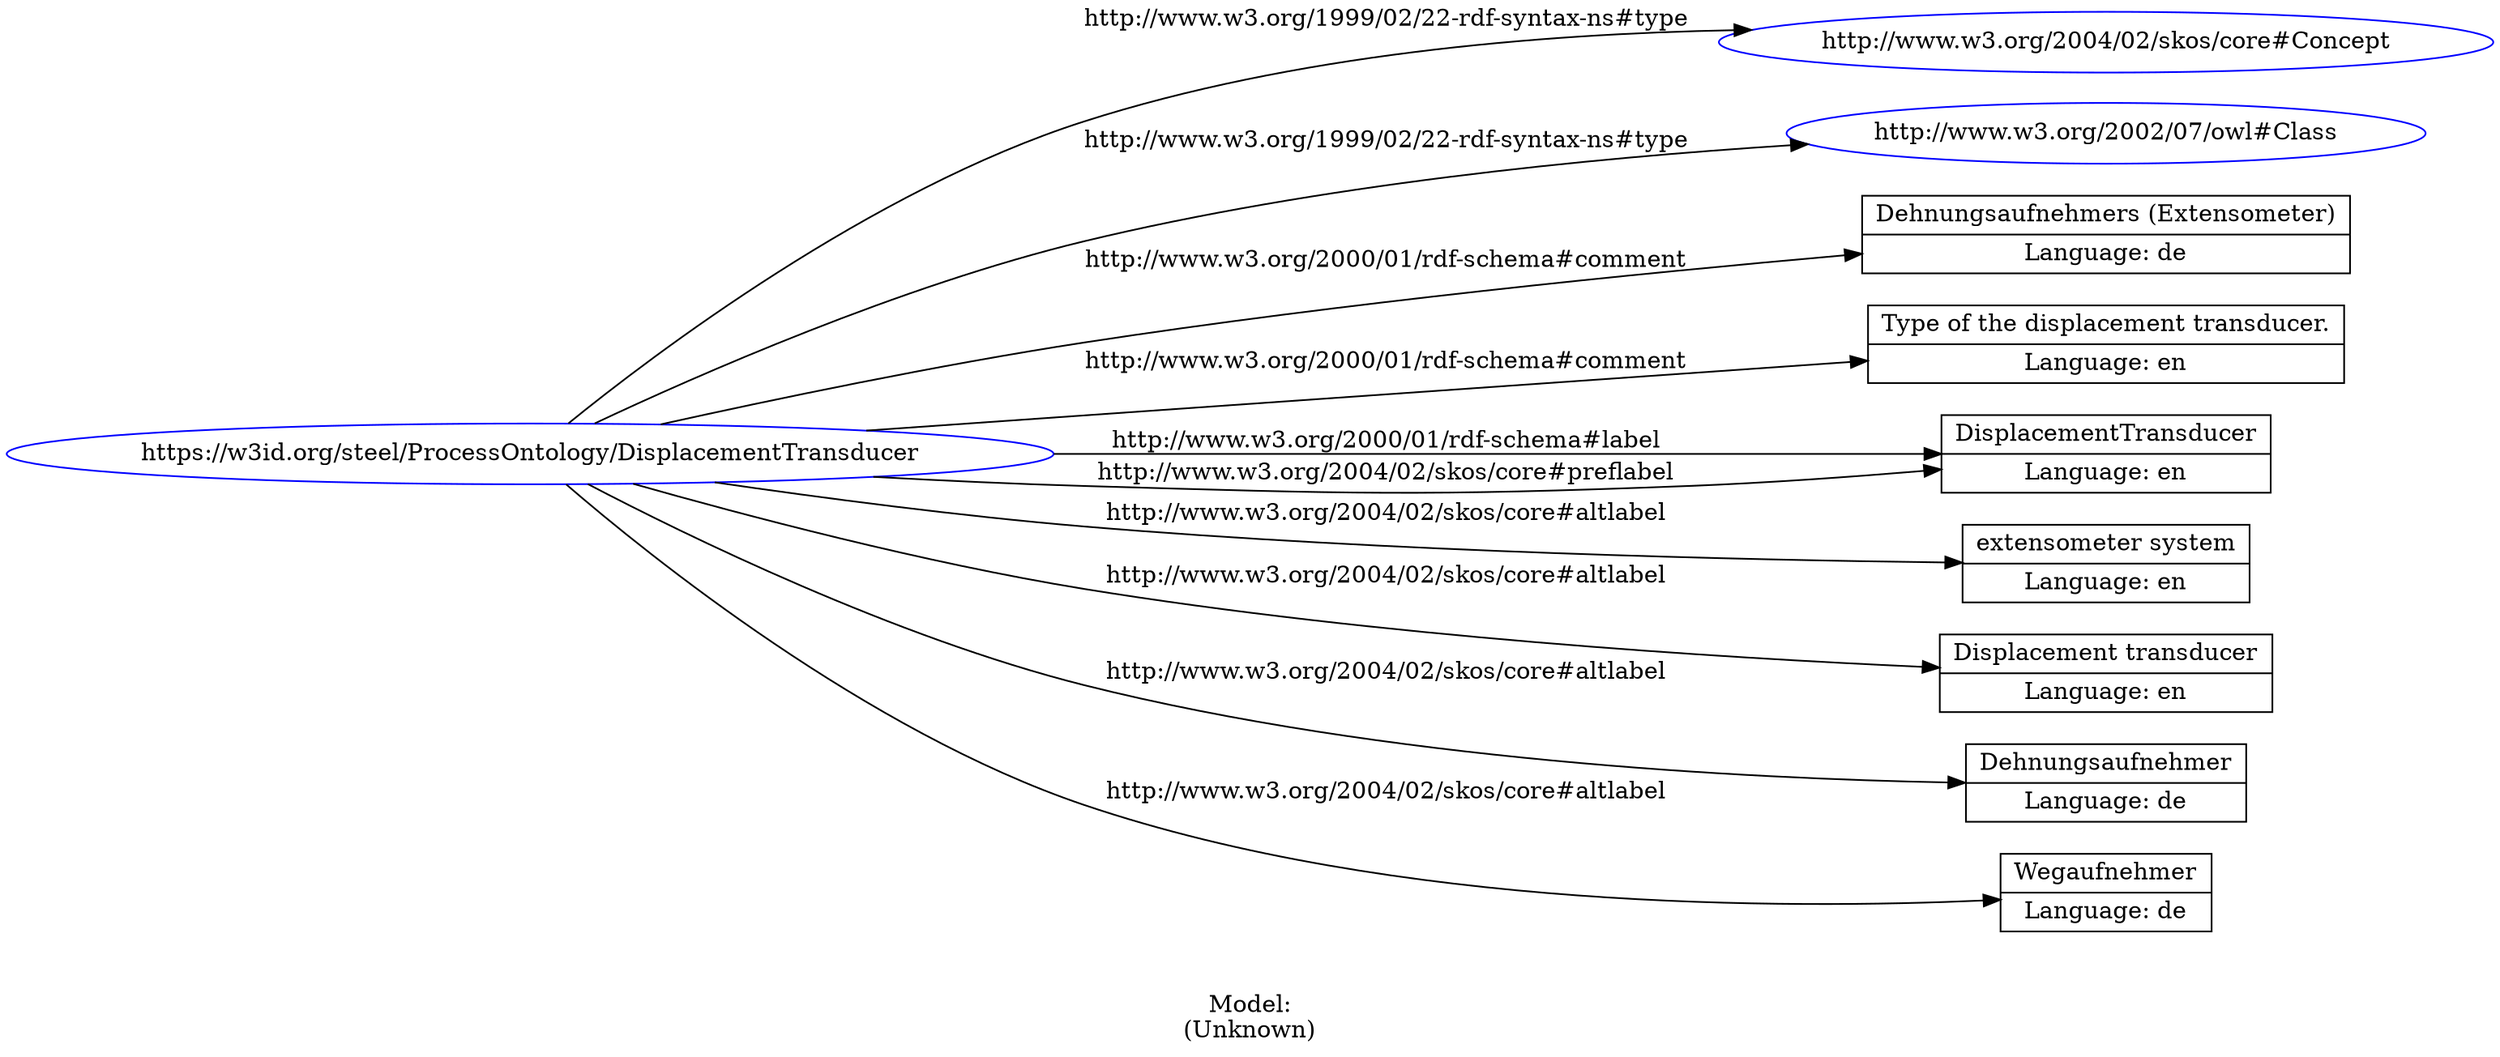 digraph {
	rankdir = LR;
	charset="utf-8";

	"Rhttps://w3id.org/steel/ProcessOntology/DisplacementTransducer" -> "Rhttp://www.w3.org/2004/02/skos/core#Concept" [ label="http://www.w3.org/1999/02/22-rdf-syntax-ns#type" ];
	"Rhttps://w3id.org/steel/ProcessOntology/DisplacementTransducer" -> "Rhttp://www.w3.org/2002/07/owl#Class" [ label="http://www.w3.org/1999/02/22-rdf-syntax-ns#type" ];
	"Rhttps://w3id.org/steel/ProcessOntology/DisplacementTransducer" -> "LDehnungsaufnehmers (Extensometer)|Language: de" [ label="http://www.w3.org/2000/01/rdf-schema#comment" ];
	"Rhttps://w3id.org/steel/ProcessOntology/DisplacementTransducer" -> "LType of the displacement transducer.|Language: en" [ label="http://www.w3.org/2000/01/rdf-schema#comment" ];
	"Rhttps://w3id.org/steel/ProcessOntology/DisplacementTransducer" -> "LDisplacementTransducer|Language: en" [ label="http://www.w3.org/2000/01/rdf-schema#label" ];
	"Rhttps://w3id.org/steel/ProcessOntology/DisplacementTransducer" -> "Lextensometer system|Language: en" [ label="http://www.w3.org/2004/02/skos/core#altlabel" ];
	"Rhttps://w3id.org/steel/ProcessOntology/DisplacementTransducer" -> "LDisplacement transducer|Language: en" [ label="http://www.w3.org/2004/02/skos/core#altlabel" ];
	"Rhttps://w3id.org/steel/ProcessOntology/DisplacementTransducer" -> "LDehnungsaufnehmer|Language: de" [ label="http://www.w3.org/2004/02/skos/core#altlabel" ];
	"Rhttps://w3id.org/steel/ProcessOntology/DisplacementTransducer" -> "LWegaufnehmer|Language: de" [ label="http://www.w3.org/2004/02/skos/core#altlabel" ];
	"Rhttps://w3id.org/steel/ProcessOntology/DisplacementTransducer" -> "LDisplacementTransducer|Language: en" [ label="http://www.w3.org/2004/02/skos/core#preflabel" ];

	// Resources
	"Rhttps://w3id.org/steel/ProcessOntology/DisplacementTransducer" [ label="https://w3id.org/steel/ProcessOntology/DisplacementTransducer", shape = ellipse, color = blue ];
	"Rhttp://www.w3.org/2004/02/skos/core#Concept" [ label="http://www.w3.org/2004/02/skos/core#Concept", shape = ellipse, color = blue ];
	"Rhttp://www.w3.org/2002/07/owl#Class" [ label="http://www.w3.org/2002/07/owl#Class", shape = ellipse, color = blue ];

	// Anonymous nodes

	// Literals
	"LDehnungsaufnehmers (Extensometer)|Language: de" [ label="Dehnungsaufnehmers (Extensometer)|Language: de", shape = record ];
	"LType of the displacement transducer.|Language: en" [ label="Type of the displacement transducer.|Language: en", shape = record ];
	"LDisplacementTransducer|Language: en" [ label="DisplacementTransducer|Language: en", shape = record ];
	"Lextensometer system|Language: en" [ label="extensometer system|Language: en", shape = record ];
	"LDisplacement transducer|Language: en" [ label="Displacement transducer|Language: en", shape = record ];
	"LDehnungsaufnehmer|Language: de" [ label="Dehnungsaufnehmer|Language: de", shape = record ];
	"LWegaufnehmer|Language: de" [ label="Wegaufnehmer|Language: de", shape = record ];

	label="\n\nModel:\n(Unknown)";
}
